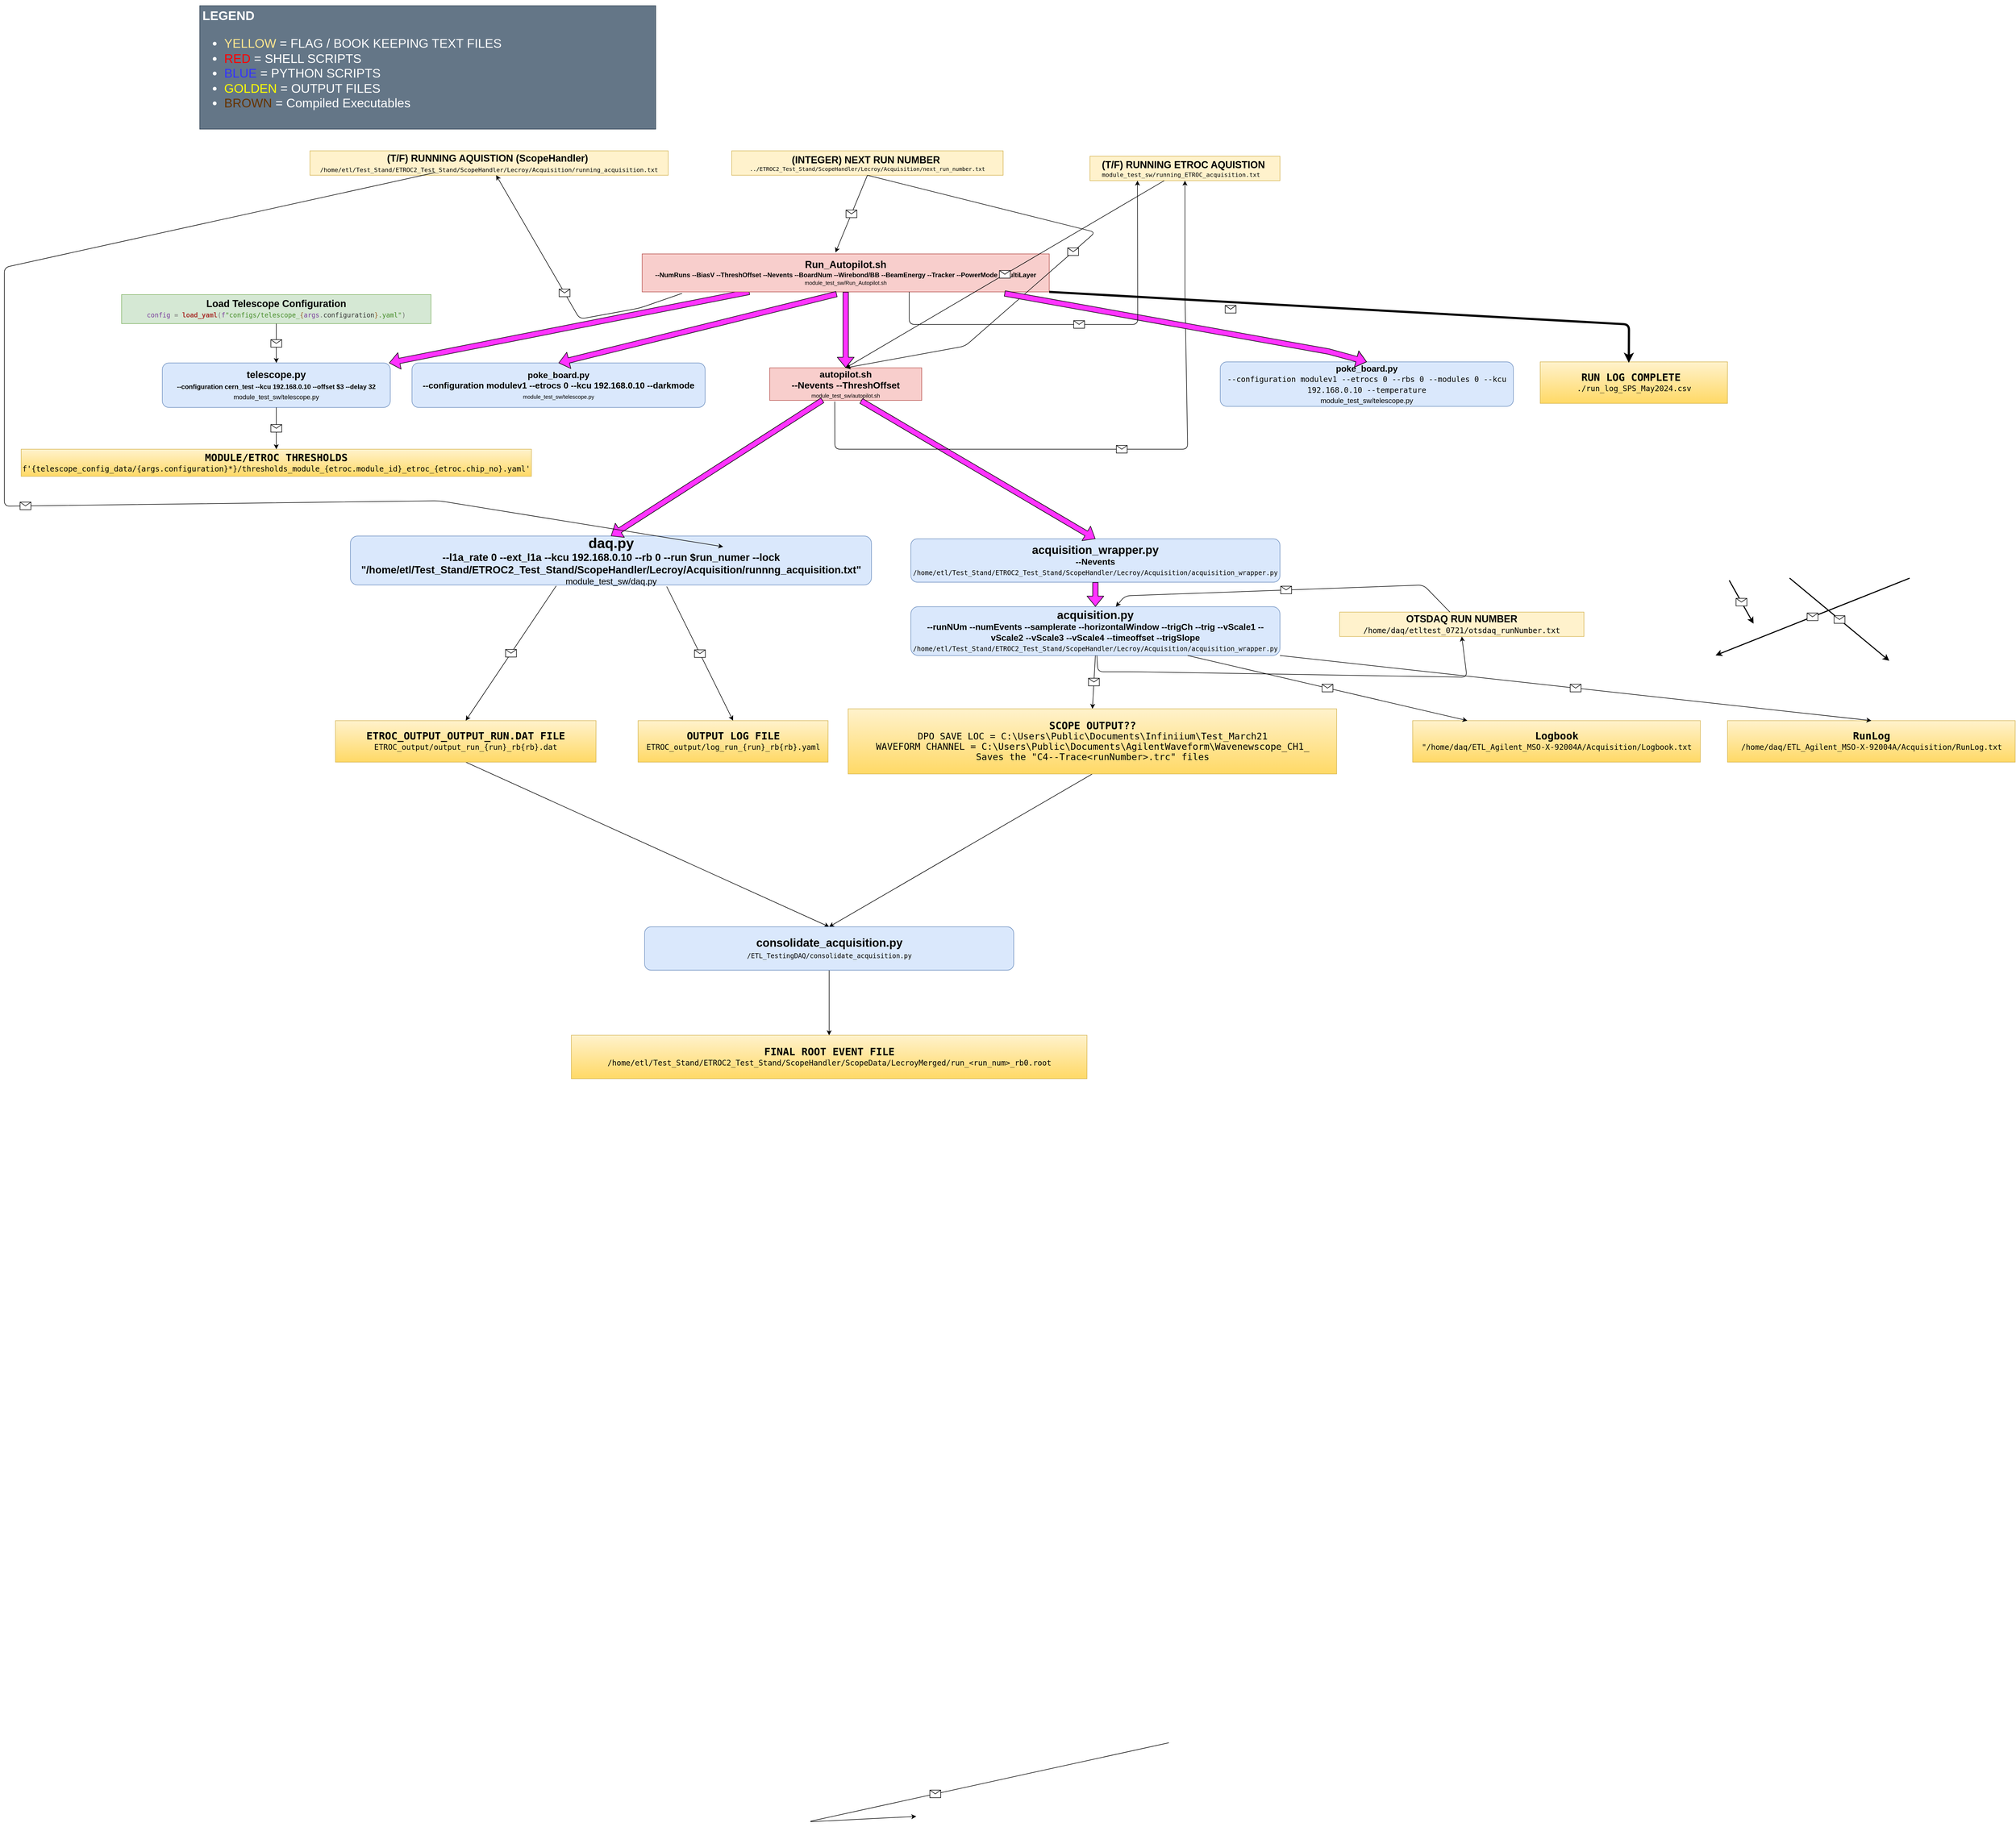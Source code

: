 <mxfile>
    <diagram id="BcdBhgSi6_46abqgLctY" name="Page-1">
        <mxGraphModel dx="5897" dy="3380" grid="1" gridSize="10" guides="1" tooltips="1" connect="1" arrows="1" fold="1" page="1" pageScale="1" pageWidth="850" pageHeight="1100" math="0" shadow="0">
            <root>
                <mxCell id="0"/>
                <mxCell id="1" parent="0"/>
                <mxCell id="17" value="" style="edgeStyle=none;html=1;fontSize=10;fontColor=#000000;shape=flexArrow;fillColor=#FF33FF;" parent="1" source="3" target="4" edge="1">
                    <mxGeometry relative="1" as="geometry"/>
                </mxCell>
                <mxCell id="3" value="&lt;b style=&quot;font-size: 18px;&quot;&gt;Run_Autopilot.sh &lt;br&gt;&lt;/b&gt;&lt;b style=&quot;&quot;&gt;&lt;font style=&quot;font-size: 12px;&quot;&gt;--NumRuns --BiasV --ThreshOffset --Nevents --BoardNum --Wirebond/BB --BeamEnergy --Tracker --PowerMode --MultiLayer&lt;/font&gt;&lt;br&gt;&lt;/b&gt;&lt;font style=&quot;font-size: 10px;&quot;&gt;module_test_sw/Run_Autopilot.sh&lt;/font&gt;" style="rounded=0;whiteSpace=wrap;html=1;fillColor=#f8cecc;strokeColor=#b85450;" parent="1" vertex="1">
                    <mxGeometry x="35" y="-40" width="750" height="70" as="geometry"/>
                </mxCell>
                <mxCell id="4" value="&lt;b style=&quot;font-size: 18px;&quot;&gt;telescope.py&lt;br&gt;&lt;/b&gt;&lt;font style=&quot;font-size: 12px;&quot;&gt;&lt;b&gt;--configuration cern_test --kcu 192.168.0.10 --offset $3 --delay 32&lt;br&gt;&lt;/b&gt;module_test_sw/telescope.py&lt;/font&gt;" style="rounded=1;whiteSpace=wrap;html=1;fontSize=16;fillColor=#dae8fc;strokeColor=#6c8ebf;" parent="1" vertex="1">
                    <mxGeometry x="-849" y="161" width="420" height="82" as="geometry"/>
                </mxCell>
                <mxCell id="5" value="&lt;b&gt;poke_board.py&lt;br&gt;--configuration modulev1 --etrocs 0 --kcu 192.168.0.10 --darkmode&lt;br&gt;&lt;/b&gt;&lt;font size=&quot;1&quot;&gt;module_test_sw/telescope.py&lt;/font&gt;" style="rounded=1;whiteSpace=wrap;html=1;fontSize=16;fillColor=#dae8fc;strokeColor=#6c8ebf;" parent="1" vertex="1">
                    <mxGeometry x="-389" y="161" width="540" height="82" as="geometry"/>
                </mxCell>
                <mxCell id="9" value="" style="endArrow=classic;html=1;fontSize=15;entryX=0.5;entryY=0;entryDx=0;entryDy=0;exitX=0.478;exitY=1.057;exitDx=0;exitDy=0;exitPerimeter=0;shape=flexArrow;fillColor=#FF33FF;" parent="1" source="3" target="5" edge="1">
                    <mxGeometry width="50" height="50" relative="1" as="geometry">
                        <mxPoint x="550" y="150" as="sourcePoint"/>
                        <mxPoint x="435" y="120" as="targetPoint"/>
                        <Array as="points"/>
                    </mxGeometry>
                </mxCell>
                <mxCell id="12" value="&lt;div style=&quot;&quot;&gt;&lt;font size=&quot;1&quot; style=&quot;background-color: initial;&quot;&gt;&lt;b style=&quot;font-size: 18px;&quot;&gt;(INTEGER) NEXT RUN NUMBER&lt;/b&gt;&lt;/font&gt;&lt;font style=&quot;background-color: initial; font-size: 10px;&quot;&gt;&amp;nbsp;&amp;nbsp;&lt;/font&gt;&lt;/div&gt;&lt;font style=&quot;font-size: 10px;&quot;&gt;&lt;div style=&quot;text-align: left;&quot;&gt;&lt;span style=&quot;background-color: initial; font-family: &amp;quot;Droid Sans Mono&amp;quot;, &amp;quot;monospace&amp;quot;, monospace;&quot;&gt;../ETROC2_Test_Stand/ScopeHandler/Lecroy/Acquisition/next_run_number.txt&lt;/span&gt;&lt;/div&gt;&lt;/font&gt;" style="text;html=1;strokeColor=#d6b656;fillColor=#fff2cc;align=center;verticalAlign=middle;whiteSpace=wrap;rounded=0;fontSize=15;" parent="1" vertex="1">
                    <mxGeometry x="200" y="-230" width="500" height="45" as="geometry"/>
                </mxCell>
                <mxCell id="16" value="&lt;div style=&quot;&quot;&gt;&lt;span style=&quot;background-color: initial;&quot;&gt;&lt;font style=&quot;font-size: 18px;&quot;&gt;&lt;b&gt;Load Telescope Configuration&lt;/b&gt;&lt;/font&gt;&lt;/span&gt;&lt;/div&gt;&lt;div style=&quot;color: rgb(51, 51, 51); font-family: &amp;quot;Droid Sans Mono&amp;quot;, &amp;quot;monospace&amp;quot;, monospace; line-height: 19px; font-size: 12px;&quot;&gt;&lt;font style=&quot;font-size: 12px;&quot;&gt;&lt;span style=&quot;color: rgb(122, 62, 157);&quot;&gt;config&lt;/span&gt; &lt;span style=&quot;color: rgb(119, 119, 119);&quot;&gt;=&lt;/span&gt; &lt;span style=&quot;color: rgb(170, 55, 49); font-weight: bold;&quot;&gt;load_yaml&lt;/span&gt;&lt;span style=&quot;color: rgb(119, 119, 119);&quot;&gt;(&lt;/span&gt;&lt;span style=&quot;color: rgb(122, 62, 157);&quot;&gt;f&lt;/span&gt;&lt;span style=&quot;color: rgb(68, 140, 39);&quot;&gt;&quot;configs/telescope_&lt;/span&gt;&lt;span style=&quot;color: rgb(156, 93, 39);&quot;&gt;{&lt;/span&gt;&lt;span style=&quot;color: rgb(122, 62, 157);&quot;&gt;args&lt;/span&gt;&lt;span style=&quot;color: rgb(119, 119, 119);&quot;&gt;.&lt;/span&gt;configuration&lt;span style=&quot;color: rgb(156, 93, 39);&quot;&gt;}&lt;/span&gt;&lt;span style=&quot;color: rgb(68, 140, 39);&quot;&gt;.yaml&quot;&lt;/span&gt;&lt;span style=&quot;color: rgb(119, 119, 119);&quot;&gt;)&lt;/span&gt;&lt;/font&gt;&lt;/div&gt;" style="rounded=0;whiteSpace=wrap;html=1;labelBackgroundColor=none;fontSize=10;fillColor=#d5e8d4;strokeColor=#82b366;" parent="1" vertex="1">
                    <mxGeometry x="-924" y="35" width="570" height="53.5" as="geometry"/>
                </mxCell>
                <mxCell id="20" value="&lt;b style=&quot;font-size: 17px;&quot;&gt;autopilot.sh&lt;br&gt;--Nevents --ThreshOffset&lt;br&gt;&lt;/b&gt;&lt;font style=&quot;font-size: 10px;&quot;&gt;module_test_sw/autopilot.sh&lt;/font&gt;" style="rounded=0;whiteSpace=wrap;html=1;fillColor=#f8cecc;strokeColor=#b85450;" parent="1" vertex="1">
                    <mxGeometry x="270" y="170" width="280" height="60" as="geometry"/>
                </mxCell>
                <mxCell id="21" value="" style="endArrow=classic;html=1;fontSize=15;entryX=0.5;entryY=0;entryDx=0;entryDy=0;shape=flexArrow;fillColor=#FF33FF;" parent="1" source="3" target="20" edge="1">
                    <mxGeometry width="50" height="50" relative="1" as="geometry">
                        <mxPoint x="435" y="452" as="sourcePoint"/>
                        <mxPoint x="435" y="560" as="targetPoint"/>
                        <Array as="points"/>
                    </mxGeometry>
                </mxCell>
                <mxCell id="22" value="&lt;b style=&quot;font-size: 19px;&quot;&gt;&lt;font style=&quot;font-size: 26px;&quot;&gt;daq.py&lt;/font&gt;&lt;br&gt;&lt;span style=&quot;&quot;&gt;--l1a_rate 0 --ext_l1a --kcu 192.168.0.10 --rb 0 --run $run_numer --lock &lt;/span&gt;&lt;font style=&quot;font-size: 19px;&quot;&gt;&quot;/home/etl/Test_Stand/ETROC2_Test_Stand/ScopeHandler/Lecroy/Acquisition/runnng_acquisition.txt&quot;&lt;/font&gt;&lt;br&gt;&lt;/b&gt;&lt;font style=&quot;font-size: 16px;&quot;&gt;module_test_sw/daq.py&lt;/font&gt;" style="rounded=1;whiteSpace=wrap;html=1;fontSize=16;fillColor=#dae8fc;strokeColor=#6c8ebf;" parent="1" vertex="1">
                    <mxGeometry x="-502.5" y="480" width="960" height="90.25" as="geometry"/>
                </mxCell>
                <mxCell id="23" value="" style="endArrow=classic;html=1;fontSize=15;entryX=0.5;entryY=0;entryDx=0;entryDy=0;exitX=0.348;exitY=0.994;exitDx=0;exitDy=0;exitPerimeter=0;shape=flexArrow;fillColor=#FF33FF;" parent="1" source="20" target="22" edge="1">
                    <mxGeometry width="50" height="50" relative="1" as="geometry">
                        <mxPoint x="425" y="710" as="sourcePoint"/>
                        <mxPoint x="425" y="780" as="targetPoint"/>
                        <Array as="points"/>
                    </mxGeometry>
                </mxCell>
                <mxCell id="25" value="&lt;b&gt;&lt;font style=&quot;font-size: 21px;&quot;&gt;acquisition_wrapper.py&lt;br&gt;&lt;/font&gt;--Nevents&lt;/b&gt;&lt;br&gt;&lt;div style=&quot;font-family: &amp;quot;Droid Sans Mono&amp;quot;, &amp;quot;monospace&amp;quot;, monospace; line-height: 19px;&quot;&gt;&lt;font style=&quot;font-size: 12px;&quot;&gt;/home/etl/Test_Stand/ETROC2_Test_Stand/ScopeHandler/Lecroy/Acquisition/acquisition_wrapper.py&lt;/font&gt;&lt;/div&gt;" style="rounded=1;whiteSpace=wrap;html=1;fontSize=16;fillColor=#dae8fc;strokeColor=#6c8ebf;" parent="1" vertex="1">
                    <mxGeometry x="530" y="485.12" width="680" height="80" as="geometry"/>
                </mxCell>
                <mxCell id="26" value="" style="endArrow=classic;html=1;fontSize=14;fontColor=#000000;entryX=0.5;entryY=0;entryDx=0;entryDy=0;exitX=0.601;exitY=1.014;exitDx=0;exitDy=0;exitPerimeter=0;shape=flexArrow;fillColor=#FF33FF;" parent="1" source="20" target="25" edge="1">
                    <mxGeometry width="50" height="50" relative="1" as="geometry">
                        <mxPoint x="580" y="750" as="sourcePoint"/>
                        <mxPoint x="440" y="840" as="targetPoint"/>
                    </mxGeometry>
                </mxCell>
                <mxCell id="30" value="&lt;div style=&quot;font-family: &amp;quot;Droid Sans Mono&amp;quot;, &amp;quot;monospace&amp;quot;, monospace; line-height: 19px;&quot;&gt;&lt;div style=&quot;&quot;&gt;&lt;b&gt;&lt;font style=&quot;font-size: 19px;&quot;&gt;MODULE/ETROC THRESHOLDS&lt;/font&gt;&lt;/b&gt;&lt;/div&gt;&lt;div style=&quot;font-weight: normal;&quot;&gt;f'{telescope_config_data/{args.configuration}*}/thresholds_module_{etroc.module_id}_etroc_{etroc.chip_no}.yaml'&lt;/div&gt;&lt;/div&gt;" style="rounded=0;whiteSpace=wrap;html=1;labelBackgroundColor=none;fontSize=14;fillColor=#fff2cc;strokeColor=#d6b656;gradientColor=#ffd966;" parent="1" vertex="1">
                    <mxGeometry x="-1109" y="320" width="940" height="50" as="geometry"/>
                </mxCell>
                <mxCell id="34" value="&lt;div style=&quot;&quot;&gt;&lt;font style=&quot;background-color: initial; font-size: 18px;&quot;&gt;&lt;b&gt;(T/F) RUNNING ETROC AQUISTION&lt;/b&gt;&lt;/font&gt;&lt;font style=&quot;background-color: initial; font-size: 10px;&quot;&gt;&amp;nbsp;&amp;nbsp;&lt;/font&gt;&lt;/div&gt;&lt;font size=&quot;1&quot; style=&quot;&quot;&gt;&lt;div style=&quot;text-align: left;&quot;&gt;&lt;span style=&quot;background-color: initial; font-family: &amp;quot;Droid Sans Mono&amp;quot;, &amp;quot;monospace&amp;quot;, monospace; font-size: 11px;&quot;&gt;module_test_sw/running_ETROC_acquisition.txt&lt;/span&gt;&lt;/div&gt;&lt;/font&gt;" style="text;html=1;strokeColor=#d6b656;fillColor=#fff2cc;align=center;verticalAlign=middle;whiteSpace=wrap;rounded=0;fontSize=15;" parent="1" vertex="1">
                    <mxGeometry x="860" y="-220" width="350" height="45" as="geometry"/>
                </mxCell>
                <mxCell id="183" style="edgeStyle=none;html=1;exitX=0.5;exitY=1;exitDx=0;exitDy=0;entryX=0.5;entryY=0;entryDx=0;entryDy=0;" edge="1" parent="1" source="36" target="179">
                    <mxGeometry relative="1" as="geometry"/>
                </mxCell>
                <mxCell id="36" value="&lt;div style=&quot;font-family: &amp;quot;Droid Sans Mono&amp;quot;, &amp;quot;monospace&amp;quot;, monospace; line-height: 19px;&quot;&gt;&lt;div style=&quot;&quot;&gt;&lt;span style=&quot;background-color: initial;&quot;&gt;&lt;span style=&quot;font-size: 19px;&quot;&gt;&lt;b&gt;ETROC_OUTPUT_OUTPUT_RUN.DAT FILE&lt;/b&gt;&lt;/span&gt;&lt;/span&gt;&lt;/div&gt;&lt;div style=&quot;&quot;&gt;ETROC_output/output_run_{run}_rb{rb}.dat&lt;/div&gt;&lt;/div&gt;" style="rounded=0;whiteSpace=wrap;html=1;labelBackgroundColor=none;fontSize=14;fillColor=#fff2cc;strokeColor=#d6b656;gradientColor=#ffd966;" parent="1" vertex="1">
                    <mxGeometry x="-530" y="820.24" width="480" height="76.5" as="geometry"/>
                </mxCell>
                <mxCell id="39" value="&lt;div style=&quot;font-family: &amp;quot;Droid Sans Mono&amp;quot;, &amp;quot;monospace&amp;quot;, monospace; line-height: 19px;&quot;&gt;&lt;div style=&quot;&quot;&gt;&lt;span style=&quot;background-color: initial;&quot;&gt;&lt;span style=&quot;font-size: 19px;&quot;&gt;&lt;b&gt;OUTPUT LOG FILE&lt;/b&gt;&lt;/span&gt;&lt;/span&gt;&lt;/div&gt;&lt;div style=&quot;&quot;&gt;ETROC_output/log_run_{run}_rb{rb}.yaml&lt;/div&gt;&lt;/div&gt;" style="rounded=0;whiteSpace=wrap;html=1;labelBackgroundColor=none;fontSize=14;fillColor=#fff2cc;strokeColor=#d6b656;gradientColor=#ffd966;" parent="1" vertex="1">
                    <mxGeometry x="27.5" y="820.24" width="350" height="76.5" as="geometry"/>
                </mxCell>
                <mxCell id="41" value="" style="endArrow=classic;html=1;fontSize=17;fontColor=#000000;exitX=0.5;exitY=1;exitDx=0;exitDy=0;entryX=0.475;entryY=-0.04;entryDx=0;entryDy=0;entryPerimeter=0;" parent="1" source="12" target="3" edge="1">
                    <mxGeometry relative="1" as="geometry">
                        <mxPoint x="430" y="-150" as="sourcePoint"/>
                        <mxPoint x="530" y="-150" as="targetPoint"/>
                    </mxGeometry>
                </mxCell>
                <mxCell id="42" value="" style="shape=message;html=1;outlineConnect=0;labelBackgroundColor=none;fontSize=17;fontColor=#000000;" parent="41" vertex="1">
                    <mxGeometry width="20" height="14" relative="1" as="geometry">
                        <mxPoint x="-10" y="-7" as="offset"/>
                    </mxGeometry>
                </mxCell>
                <mxCell id="43" value="" style="endArrow=classic;html=1;fontSize=17;fontColor=#000000;exitX=0.5;exitY=1;exitDx=0;exitDy=0;entryX=0.5;entryY=0;entryDx=0;entryDy=0;" parent="1" source="16" target="4" edge="1">
                    <mxGeometry relative="1" as="geometry">
                        <mxPoint x="-260" y="60" as="sourcePoint"/>
                        <mxPoint x="-260" y="180" as="targetPoint"/>
                    </mxGeometry>
                </mxCell>
                <mxCell id="44" value="" style="shape=message;html=1;outlineConnect=0;labelBackgroundColor=none;fontSize=17;fontColor=#000000;" parent="43" vertex="1">
                    <mxGeometry width="20" height="14" relative="1" as="geometry">
                        <mxPoint x="-10" y="-7" as="offset"/>
                    </mxGeometry>
                </mxCell>
                <mxCell id="45" value="" style="endArrow=classic;html=1;fontSize=17;fontColor=#000000;exitX=0.5;exitY=1;exitDx=0;exitDy=0;entryX=0.5;entryY=0;entryDx=0;entryDy=0;" parent="1" source="4" target="30" edge="1">
                    <mxGeometry relative="1" as="geometry">
                        <mxPoint x="-280" y="408.75" as="sourcePoint"/>
                        <mxPoint x="-200" y="480" as="targetPoint"/>
                    </mxGeometry>
                </mxCell>
                <mxCell id="46" value="" style="shape=message;html=1;outlineConnect=0;labelBackgroundColor=none;fontSize=17;fontColor=#000000;" parent="45" vertex="1">
                    <mxGeometry width="20" height="14" relative="1" as="geometry">
                        <mxPoint x="-10" y="-7" as="offset"/>
                    </mxGeometry>
                </mxCell>
                <mxCell id="47" value="" style="endArrow=classic;html=1;fontSize=17;fontColor=#000000;exitX=0.395;exitY=1.018;exitDx=0;exitDy=0;exitPerimeter=0;entryX=0.5;entryY=0;entryDx=0;entryDy=0;" parent="1" source="22" target="36" edge="1">
                    <mxGeometry relative="1" as="geometry">
                        <mxPoint x="-563" y="630.24" as="sourcePoint"/>
                        <mxPoint x="-463" y="630.24" as="targetPoint"/>
                    </mxGeometry>
                </mxCell>
                <mxCell id="48" value="" style="shape=message;html=1;outlineConnect=0;labelBackgroundColor=none;fontSize=17;fontColor=#000000;" parent="47" vertex="1">
                    <mxGeometry width="20" height="14" relative="1" as="geometry">
                        <mxPoint x="-10" y="-7" as="offset"/>
                    </mxGeometry>
                </mxCell>
                <mxCell id="49" value="" style="endArrow=classic;html=1;fontSize=17;fontColor=#000000;exitX=0.607;exitY=1.031;exitDx=0;exitDy=0;exitPerimeter=0;entryX=0.5;entryY=0;entryDx=0;entryDy=0;" parent="1" source="22" target="39" edge="1">
                    <mxGeometry relative="1" as="geometry">
                        <mxPoint x="-203.8" y="561.864" as="sourcePoint"/>
                        <mxPoint x="-333" y="680.24" as="targetPoint"/>
                    </mxGeometry>
                </mxCell>
                <mxCell id="50" value="" style="shape=message;html=1;outlineConnect=0;labelBackgroundColor=none;fontSize=17;fontColor=#000000;" parent="49" vertex="1">
                    <mxGeometry width="20" height="14" relative="1" as="geometry">
                        <mxPoint x="-10" y="-7" as="offset"/>
                    </mxGeometry>
                </mxCell>
                <mxCell id="51" value="" style="endArrow=classic;html=1;fontSize=17;fontColor=#000000;exitX=0.5;exitY=1;exitDx=0;exitDy=0;entryX=0.5;entryY=0;entryDx=0;entryDy=0;" parent="1" source="12" target="20" edge="1">
                    <mxGeometry relative="1" as="geometry">
                        <mxPoint x="490" y="260" as="sourcePoint"/>
                        <mxPoint x="590" y="260" as="targetPoint"/>
                        <Array as="points">
                            <mxPoint x="870" y="-80"/>
                            <mxPoint x="630" y="130"/>
                        </Array>
                    </mxGeometry>
                </mxCell>
                <mxCell id="52" value="" style="shape=message;html=1;outlineConnect=0;labelBackgroundColor=none;fontSize=17;fontColor=#000000;" parent="51" vertex="1">
                    <mxGeometry width="20" height="14" relative="1" as="geometry">
                        <mxPoint x="-10" y="-7" as="offset"/>
                    </mxGeometry>
                </mxCell>
                <mxCell id="53" value="" style="endArrow=classic;html=1;fontSize=17;fontColor=#000000;entryX=0.5;entryY=0;entryDx=0;entryDy=0;" parent="1" source="34" target="20" edge="1">
                    <mxGeometry relative="1" as="geometry">
                        <mxPoint x="590" y="130" as="sourcePoint"/>
                        <mxPoint x="690" y="130" as="targetPoint"/>
                        <Array as="points"/>
                    </mxGeometry>
                </mxCell>
                <mxCell id="54" value="" style="shape=message;html=1;outlineConnect=0;labelBackgroundColor=none;fontSize=17;fontColor=#000000;" parent="53" vertex="1">
                    <mxGeometry width="20" height="14" relative="1" as="geometry">
                        <mxPoint x="-10" y="-7" as="offset"/>
                    </mxGeometry>
                </mxCell>
                <mxCell id="55" value="&lt;div style=&quot;&quot;&gt;&lt;font style=&quot;background-color: initial; font-size: 18px;&quot;&gt;&lt;b&gt;(T/F) RUNNING AQUISTION (ScopeHandler)&lt;/b&gt;&lt;/font&gt;&lt;font style=&quot;background-color: initial; font-size: 10px;&quot;&gt;&amp;nbsp;&amp;nbsp;&lt;/font&gt;&lt;/div&gt;&lt;div style=&quot;text-align: left;&quot;&gt;&lt;font face=&quot;Droid Sans Mono, monospace, monospace&quot;&gt;&lt;span style=&quot;font-size: 11px;&quot;&gt;/home/etl/Test_Stand/ETROC2_Test_Stand/ScopeHandler/Lecroy/Acquisition/running_acquisition.txt&lt;/span&gt;&lt;/font&gt;&lt;/div&gt;" style="text;html=1;strokeColor=#d6b656;fillColor=#fff2cc;align=center;verticalAlign=middle;whiteSpace=wrap;rounded=0;fontSize=15;" parent="1" vertex="1">
                    <mxGeometry x="-577" y="-230" width="660" height="45" as="geometry"/>
                </mxCell>
                <mxCell id="56" value="" style="endArrow=classic;html=1;fontSize=17;fontColor=#000000;exitX=0.5;exitY=1;exitDx=0;exitDy=0;" parent="1" edge="1">
                    <mxGeometry relative="1" as="geometry">
                        <mxPoint x="-346" y="-190" as="sourcePoint"/>
                        <mxPoint x="184.367" y="499.76" as="targetPoint"/>
                        <Array as="points">
                            <mxPoint x="-1140" y="-15"/>
                            <mxPoint x="-1140" y="350"/>
                            <mxPoint x="-1140" y="425"/>
                            <mxPoint x="-339" y="415"/>
                        </Array>
                    </mxGeometry>
                </mxCell>
                <mxCell id="57" value="" style="shape=message;html=1;outlineConnect=0;labelBackgroundColor=none;fontSize=17;fontColor=#000000;" parent="56" vertex="1">
                    <mxGeometry width="20" height="14" relative="1" as="geometry">
                        <mxPoint x="-10" y="-7" as="offset"/>
                    </mxGeometry>
                </mxCell>
                <mxCell id="64" value="&lt;b&gt;&lt;font style=&quot;font-size: 21px;&quot;&gt;acquisition.py&lt;br&gt;&lt;/font&gt;--runNUm --numEvents --samplerate --horizontalWindow --trigCh --trig --vScale1 --vScale2 --vScale3 --vScale4 --timeoffset --trigSlope&lt;/b&gt;&lt;br&gt;&lt;div style=&quot;font-family: &amp;quot;Droid Sans Mono&amp;quot;, &amp;quot;monospace&amp;quot;, monospace; line-height: 19px;&quot;&gt;&lt;font style=&quot;font-size: 12px;&quot;&gt;/home/etl/Test_Stand/ETROC2_Test_Stand/ScopeHandler/Lecroy/Acquisition/acquisition_wrapper.py&lt;/font&gt;&lt;/div&gt;" style="rounded=1;whiteSpace=wrap;html=1;fontSize=16;fillColor=#dae8fc;strokeColor=#6c8ebf;" parent="1" vertex="1">
                    <mxGeometry x="530" y="610.24" width="680" height="90" as="geometry"/>
                </mxCell>
                <mxCell id="65" value="" style="endArrow=classic;html=1;fontSize=12;fontColor=#000000;exitX=0.5;exitY=1;exitDx=0;exitDy=0;entryX=0.5;entryY=0;entryDx=0;entryDy=0;shape=flexArrow;fillColor=#FF33FF;" parent="1" source="25" target="64" edge="1">
                    <mxGeometry width="50" height="50" relative="1" as="geometry">
                        <mxPoint x="437" y="350.24" as="sourcePoint"/>
                        <mxPoint x="487" y="300.24" as="targetPoint"/>
                    </mxGeometry>
                </mxCell>
                <mxCell id="66" value="&lt;div style=&quot;&quot;&gt;&lt;span style=&quot;text-align: left; background-color: initial; font-size: 18px;&quot;&gt;&lt;b&gt;OTSDAQ RUN NUMBER&lt;/b&gt;&lt;/span&gt;&lt;/div&gt;&lt;div style=&quot;&quot;&gt;&lt;div style=&quot;font-family: &amp;quot;Droid Sans Mono&amp;quot;, &amp;quot;monospace&amp;quot;, monospace; font-size: 14px; line-height: 19px;&quot;&gt;/home/daq/etltest_0721/otsdaq_runNumber.txt&lt;/div&gt;&lt;/div&gt;" style="text;html=1;strokeColor=#d6b656;fillColor=#fff2cc;align=center;verticalAlign=middle;whiteSpace=wrap;rounded=0;fontSize=15;" parent="1" vertex="1">
                    <mxGeometry x="1320" y="620.24" width="450" height="45" as="geometry"/>
                </mxCell>
                <mxCell id="69" value="" style="endArrow=classic;html=1;fontSize=22;fontColor=#000000;entryX=0.5;entryY=1;entryDx=0;entryDy=0;" parent="1" source="64" target="66" edge="1">
                    <mxGeometry relative="1" as="geometry">
                        <mxPoint x="1054.5" y="840.24" as="sourcePoint"/>
                        <mxPoint x="1724.5" y="-159.76" as="targetPoint"/>
                        <Array as="points">
                            <mxPoint x="874.5" y="730.24"/>
                            <mxPoint x="944.5" y="730.24"/>
                            <mxPoint x="1554.5" y="740.24"/>
                        </Array>
                    </mxGeometry>
                </mxCell>
                <mxCell id="70" value="" style="shape=message;html=1;outlineConnect=0;labelBackgroundColor=none;fontSize=22;fontColor=#000000;" parent="69" vertex="1">
                    <mxGeometry width="20" height="14" relative="1" as="geometry">
                        <mxPoint x="-56" y="77" as="offset"/>
                    </mxGeometry>
                </mxCell>
                <mxCell id="73" value="" style="endArrow=classic;html=1;fontSize=22;fontColor=#000000;" parent="1" source="66" target="64" edge="1">
                    <mxGeometry relative="1" as="geometry">
                        <mxPoint x="1174.5" y="30.24" as="sourcePoint"/>
                        <mxPoint x="1274.5" y="30.24" as="targetPoint"/>
                        <Array as="points">
                            <mxPoint x="1474.5" y="570.24"/>
                            <mxPoint x="924.5" y="590.24"/>
                        </Array>
                    </mxGeometry>
                </mxCell>
                <mxCell id="74" value="" style="shape=message;html=1;outlineConnect=0;labelBackgroundColor=none;fontSize=22;fontColor=#000000;" parent="73" vertex="1">
                    <mxGeometry width="20" height="14" relative="1" as="geometry">
                        <mxPoint x="-10" y="-7" as="offset"/>
                    </mxGeometry>
                </mxCell>
                <mxCell id="75" value="&lt;div style=&quot;font-family: &amp;quot;Droid Sans Mono&amp;quot;, &amp;quot;monospace&amp;quot;, monospace; line-height: 19px;&quot;&gt;&lt;div style=&quot;&quot;&gt;&lt;span style=&quot;font-size: 19px;&quot;&gt;&lt;b style=&quot;&quot;&gt;Logbook&lt;/b&gt;&lt;/span&gt;&lt;/div&gt;&lt;div style=&quot;&quot;&gt;&lt;div style=&quot;line-height: 19px;&quot;&gt;&quot;/home/daq/ETL_Agilent_MSO-X-92004A/Acquisition/Logbook.txt&lt;/div&gt;&lt;/div&gt;&lt;/div&gt;" style="rounded=0;whiteSpace=wrap;html=1;labelBackgroundColor=none;fontSize=14;fillColor=#fff2cc;strokeColor=#d6b656;gradientColor=#ffd966;" parent="1" vertex="1">
                    <mxGeometry x="1454.5" y="820.24" width="530" height="76.5" as="geometry"/>
                </mxCell>
                <mxCell id="76" value="&lt;div style=&quot;font-family: &amp;quot;Droid Sans Mono&amp;quot;, &amp;quot;monospace&amp;quot;, monospace; line-height: 19px;&quot;&gt;&lt;div style=&quot;&quot;&gt;&lt;span style=&quot;background-color: initial;&quot;&gt;&lt;span style=&quot;font-size: 19px;&quot;&gt;&lt;b&gt;RunLog&lt;/b&gt;&lt;/span&gt;&lt;/span&gt;&lt;/div&gt;&lt;div style=&quot;&quot;&gt;&lt;div style=&quot;line-height: 19px;&quot;&gt;/home/daq/ETL_Agilent_MSO-X-92004A/Acquisition/RunLog.txt&lt;/div&gt;&lt;/div&gt;&lt;/div&gt;" style="rounded=0;whiteSpace=wrap;html=1;labelBackgroundColor=none;fontSize=14;fillColor=#fff2cc;strokeColor=#d6b656;gradientColor=#ffd966;" parent="1" vertex="1">
                    <mxGeometry x="2034.5" y="820.24" width="530" height="76.5" as="geometry"/>
                </mxCell>
                <mxCell id="77" value="" style="endArrow=classic;html=1;fontSize=22;fontColor=#000000;exitX=0.75;exitY=1;exitDx=0;exitDy=0;" parent="1" source="64" target="75" edge="1">
                    <mxGeometry relative="1" as="geometry">
                        <mxPoint x="77" y="820.24" as="sourcePoint"/>
                        <mxPoint x="177" y="820.24" as="targetPoint"/>
                    </mxGeometry>
                </mxCell>
                <mxCell id="78" value="" style="shape=message;html=1;outlineConnect=0;labelBackgroundColor=none;fontSize=22;fontColor=#000000;" parent="77" vertex="1">
                    <mxGeometry width="20" height="14" relative="1" as="geometry">
                        <mxPoint x="-10" y="-7" as="offset"/>
                    </mxGeometry>
                </mxCell>
                <mxCell id="79" value="" style="endArrow=classic;html=1;fontSize=22;fontColor=#000000;exitX=1;exitY=1;exitDx=0;exitDy=0;entryX=0.5;entryY=0;entryDx=0;entryDy=0;" parent="1" source="64" target="76" edge="1">
                    <mxGeometry relative="1" as="geometry">
                        <mxPoint x="346.96" y="750.25" as="sourcePoint"/>
                        <mxPoint x="183.647" y="900.24" as="targetPoint"/>
                    </mxGeometry>
                </mxCell>
                <mxCell id="80" value="" style="shape=message;html=1;outlineConnect=0;labelBackgroundColor=none;fontSize=22;fontColor=#000000;" parent="79" vertex="1">
                    <mxGeometry width="20" height="14" relative="1" as="geometry">
                        <mxPoint x="-10" y="-7" as="offset"/>
                    </mxGeometry>
                </mxCell>
                <mxCell id="81" value="" style="endArrow=classic;html=1;fontSize=22;fontColor=#000000;exitX=0.5;exitY=1;exitDx=0;exitDy=0;entryX=0.5;entryY=0;entryDx=0;entryDy=0;" parent="1" source="64" target="85" edge="1">
                    <mxGeometry relative="1" as="geometry">
                        <mxPoint x="787" y="890.24" as="sourcePoint"/>
                        <mxPoint x="827" y="890.24" as="targetPoint"/>
                    </mxGeometry>
                </mxCell>
                <mxCell id="82" value="" style="shape=message;html=1;outlineConnect=0;labelBackgroundColor=none;fontSize=22;fontColor=#000000;" parent="81" vertex="1">
                    <mxGeometry width="20" height="14" relative="1" as="geometry">
                        <mxPoint x="-10" y="-7" as="offset"/>
                    </mxGeometry>
                </mxCell>
                <mxCell id="184" style="edgeStyle=none;html=1;exitX=0.5;exitY=1;exitDx=0;exitDy=0;entryX=0.5;entryY=0;entryDx=0;entryDy=0;" edge="1" parent="1" source="85" target="179">
                    <mxGeometry relative="1" as="geometry"/>
                </mxCell>
                <mxCell id="85" value="&lt;div style=&quot;font-family: &amp;quot;Droid Sans Mono&amp;quot;, &amp;quot;monospace&amp;quot;, monospace; line-height: 19px; font-size: 17px;&quot;&gt;&lt;div style=&quot;&quot;&gt;&lt;span style=&quot;background-color: initial;&quot;&gt;&lt;span style=&quot;font-size: 19px;&quot;&gt;&lt;b&gt;SCOPE OUTPUT??&lt;/b&gt;&lt;/span&gt;&lt;/span&gt;&lt;/div&gt;&lt;div style=&quot;&quot;&gt;&lt;div style=&quot;line-height: 19px;&quot;&gt;DPO SAVE LOC = C:\Users\Public\Documents\Infiniium\Test_March21&lt;/div&gt;&lt;div style=&quot;line-height: 19px;&quot;&gt;&lt;div style=&quot;line-height: 19px;&quot;&gt;WAVEFORM CHANNEL = C:\\Users\\Public\\Documents\\AgilentWaveform\\Wavenewscope_CH1_&lt;/div&gt;&lt;div style=&quot;line-height: 19px;&quot;&gt;Saves the &quot;C4--Trace&amp;lt;runNumber&amp;gt;.trc&quot; files&lt;/div&gt;&lt;/div&gt;&lt;/div&gt;&lt;/div&gt;" style="rounded=0;whiteSpace=wrap;html=1;labelBackgroundColor=none;fontSize=14;fillColor=#fff2cc;strokeColor=#d6b656;gradientColor=#ffd966;" parent="1" vertex="1">
                    <mxGeometry x="414.5" y="798.49" width="900" height="120" as="geometry"/>
                </mxCell>
                <mxCell id="91" value="" style="endArrow=classic;html=1;strokeWidth=2;fontSize=14;fontColor=#000000;exitX=0.366;exitY=1.055;exitDx=0;exitDy=0;exitPerimeter=0;entryX=0.5;entryY=0;entryDx=0;entryDy=0;" parent="1" target="89" edge="1">
                    <mxGeometry relative="1" as="geometry">
                        <mxPoint x="2037.72" y="561.702" as="sourcePoint"/>
                        <mxPoint x="2082.5" y="641.5" as="targetPoint"/>
                    </mxGeometry>
                </mxCell>
                <mxCell id="92" value="" style="shape=message;html=1;outlineConnect=0;labelBackgroundColor=none;fontSize=14;fontColor=#000000;" parent="91" vertex="1">
                    <mxGeometry width="20" height="14" relative="1" as="geometry">
                        <mxPoint x="-10" y="-7" as="offset"/>
                    </mxGeometry>
                </mxCell>
                <mxCell id="93" value="" style="endArrow=classic;html=1;strokeWidth=2;fontSize=14;fontColor=#000000;entryX=0.399;entryY=-0.054;entryDx=0;entryDy=0;entryPerimeter=0;exitX=0.862;exitY=1.002;exitDx=0;exitDy=0;exitPerimeter=0;" parent="1" target="90" edge="1">
                    <mxGeometry relative="1" as="geometry">
                        <mxPoint x="2370.04" y="557.72" as="sourcePoint"/>
                        <mxPoint x="2012.5" y="700" as="targetPoint"/>
                    </mxGeometry>
                </mxCell>
                <mxCell id="94" value="" style="shape=message;html=1;outlineConnect=0;labelBackgroundColor=none;fontSize=14;fontColor=#000000;" parent="93" vertex="1">
                    <mxGeometry width="20" height="14" relative="1" as="geometry">
                        <mxPoint x="-10" y="-7" as="offset"/>
                    </mxGeometry>
                </mxCell>
                <mxCell id="97" value="" style="endArrow=classic;html=1;strokeWidth=2;fontSize=14;fontColor=#000000;entryX=0.454;entryY=-0.004;entryDx=0;entryDy=0;entryPerimeter=0;" parent="1" target="95" edge="1">
                    <mxGeometry relative="1" as="geometry">
                        <mxPoint x="2148.92" y="557.57" as="sourcePoint"/>
                        <mxPoint x="2332.5" y="710" as="targetPoint"/>
                    </mxGeometry>
                </mxCell>
                <mxCell id="98" value="" style="shape=message;html=1;outlineConnect=0;labelBackgroundColor=none;fontSize=14;fontColor=#000000;" parent="97" vertex="1">
                    <mxGeometry width="20" height="14" relative="1" as="geometry">
                        <mxPoint x="-10" y="-7" as="offset"/>
                    </mxGeometry>
                </mxCell>
                <mxCell id="112" value="" style="endArrow=classic;html=1;strokeWidth=1;fontSize=14;fontColor=#000000;exitX=0.428;exitY=1.035;exitDx=0;exitDy=0;exitPerimeter=0;" parent="1" source="20" target="34" edge="1">
                    <mxGeometry relative="1" as="geometry">
                        <mxPoint x="990" y="340" as="sourcePoint"/>
                        <mxPoint x="820" y="230" as="targetPoint"/>
                        <Array as="points">
                            <mxPoint x="390" y="320"/>
                            <mxPoint x="1040" y="320"/>
                            <mxPoint x="1035" y="30"/>
                        </Array>
                    </mxGeometry>
                </mxCell>
                <mxCell id="113" value="" style="shape=message;html=1;outlineConnect=0;labelBackgroundColor=none;fontSize=14;fontColor=#000000;" parent="112" vertex="1">
                    <mxGeometry width="20" height="14" relative="1" as="geometry">
                        <mxPoint x="-10" y="-7" as="offset"/>
                    </mxGeometry>
                </mxCell>
                <mxCell id="114" value="&lt;b&gt;poke_board.py&lt;br&gt;&lt;/b&gt;&lt;span style=&quot;font-family: &amp;quot;Droid Sans Mono&amp;quot;, &amp;quot;monospace&amp;quot;, monospace; font-size: 14px;&quot;&gt;--configuration&lt;/span&gt;&lt;span style=&quot;font-family: &amp;quot;Droid Sans Mono&amp;quot;, &amp;quot;monospace&amp;quot;, monospace; font-size: 14px;&quot;&gt; &lt;/span&gt;&lt;span style=&quot;font-family: &amp;quot;Droid Sans Mono&amp;quot;, &amp;quot;monospace&amp;quot;, monospace; font-size: 14px;&quot;&gt;modulev1&lt;/span&gt;&lt;span style=&quot;font-family: &amp;quot;Droid Sans Mono&amp;quot;, &amp;quot;monospace&amp;quot;, monospace; font-size: 14px;&quot;&gt; &lt;/span&gt;&lt;span style=&quot;font-family: &amp;quot;Droid Sans Mono&amp;quot;, &amp;quot;monospace&amp;quot;, monospace; font-size: 14px;&quot;&gt;--etrocs&lt;/span&gt;&lt;span style=&quot;font-family: &amp;quot;Droid Sans Mono&amp;quot;, &amp;quot;monospace&amp;quot;, monospace; font-size: 14px;&quot;&gt; &lt;/span&gt;&lt;span style=&quot;font-family: &amp;quot;Droid Sans Mono&amp;quot;, &amp;quot;monospace&amp;quot;, monospace; font-size: 14px;&quot;&gt;0&lt;/span&gt;&lt;span style=&quot;font-family: &amp;quot;Droid Sans Mono&amp;quot;, &amp;quot;monospace&amp;quot;, monospace; font-size: 14px;&quot;&gt; &lt;/span&gt;&lt;span style=&quot;font-family: &amp;quot;Droid Sans Mono&amp;quot;, &amp;quot;monospace&amp;quot;, monospace; font-size: 14px;&quot;&gt;--rbs&lt;/span&gt;&lt;span style=&quot;font-family: &amp;quot;Droid Sans Mono&amp;quot;, &amp;quot;monospace&amp;quot;, monospace; font-size: 14px;&quot;&gt; &lt;/span&gt;&lt;span style=&quot;font-family: &amp;quot;Droid Sans Mono&amp;quot;, &amp;quot;monospace&amp;quot;, monospace; font-size: 14px;&quot;&gt;0&lt;/span&gt;&lt;span style=&quot;font-family: &amp;quot;Droid Sans Mono&amp;quot;, &amp;quot;monospace&amp;quot;, monospace; font-size: 14px;&quot;&gt; &lt;/span&gt;&lt;span style=&quot;font-family: &amp;quot;Droid Sans Mono&amp;quot;, &amp;quot;monospace&amp;quot;, monospace; font-size: 14px;&quot;&gt;--modules&lt;/span&gt;&lt;span style=&quot;font-family: &amp;quot;Droid Sans Mono&amp;quot;, &amp;quot;monospace&amp;quot;, monospace; font-size: 14px;&quot;&gt; &lt;/span&gt;&lt;span style=&quot;font-family: &amp;quot;Droid Sans Mono&amp;quot;, &amp;quot;monospace&amp;quot;, monospace; font-size: 14px;&quot;&gt;0&lt;/span&gt;&lt;span style=&quot;font-family: &amp;quot;Droid Sans Mono&amp;quot;, &amp;quot;monospace&amp;quot;, monospace; font-size: 14px;&quot;&gt; &lt;/span&gt;&lt;span style=&quot;font-family: &amp;quot;Droid Sans Mono&amp;quot;, &amp;quot;monospace&amp;quot;, monospace; font-size: 14px;&quot;&gt;--kcu&lt;/span&gt;&lt;span style=&quot;font-family: &amp;quot;Droid Sans Mono&amp;quot;, &amp;quot;monospace&amp;quot;, monospace; font-size: 14px;&quot;&gt; &lt;/span&gt;&lt;span style=&quot;font-family: &amp;quot;Droid Sans Mono&amp;quot;, &amp;quot;monospace&amp;quot;, monospace; font-size: 14px;&quot;&gt;192.168.0.10&lt;/span&gt;&lt;span style=&quot;font-family: &amp;quot;Droid Sans Mono&amp;quot;, &amp;quot;monospace&amp;quot;, monospace; font-size: 14px;&quot;&gt; &lt;/span&gt;&lt;span style=&quot;font-family: &amp;quot;Droid Sans Mono&amp;quot;, &amp;quot;monospace&amp;quot;, monospace; font-size: 14px;&quot;&gt;--temperature&lt;br&gt;&lt;/span&gt;&lt;font style=&quot;font-size: 13px;&quot;&gt;module_test_sw/telescope.py&lt;/font&gt;" style="rounded=1;whiteSpace=wrap;html=1;fontSize=16;fillColor=#dae8fc;strokeColor=#6c8ebf;" parent="1" vertex="1">
                    <mxGeometry x="1100" y="159" width="540" height="82" as="geometry"/>
                </mxCell>
                <mxCell id="115" value="" style="endArrow=classic;html=1;fontSize=14;fontColor=#000000;shape=flexArrow;fillColor=#FF33FF;entryX=0.5;entryY=0;entryDx=0;entryDy=0;exitX=0.89;exitY=1.041;exitDx=0;exitDy=0;exitPerimeter=0;" parent="1" source="3" target="114" edge="1">
                    <mxGeometry width="50" height="50" relative="1" as="geometry">
                        <mxPoint x="694.326" y="60" as="sourcePoint"/>
                        <mxPoint x="2520" y="150" as="targetPoint"/>
                        <Array as="points">
                            <mxPoint x="1300" y="140"/>
                        </Array>
                    </mxGeometry>
                </mxCell>
                <mxCell id="116" value="" style="endArrow=classic;html=1;strokeWidth=1;fontSize=13;fontColor=#000000;fillColor=none;entryX=0.25;entryY=1;entryDx=0;entryDy=0;exitX=0.656;exitY=1;exitDx=0;exitDy=0;exitPerimeter=0;" parent="1" source="3" target="34" edge="1">
                    <mxGeometry relative="1" as="geometry">
                        <mxPoint x="500" y="120" as="sourcePoint"/>
                        <mxPoint x="870" y="-40" as="targetPoint"/>
                        <Array as="points">
                            <mxPoint x="527" y="90"/>
                            <mxPoint x="800" y="90"/>
                            <mxPoint x="948" y="90"/>
                        </Array>
                    </mxGeometry>
                </mxCell>
                <mxCell id="117" value="" style="shape=message;html=1;outlineConnect=0;labelBackgroundColor=none;fontSize=13;fontColor=#000000;" parent="116" vertex="1">
                    <mxGeometry width="20" height="14" relative="1" as="geometry">
                        <mxPoint x="-10" y="-7" as="offset"/>
                    </mxGeometry>
                </mxCell>
                <mxCell id="120" value="" style="endArrow=classic;html=1;strokeWidth=1;fontSize=13;fontColor=#000000;fillColor=none;exitX=0.098;exitY=1.039;exitDx=0;exitDy=0;exitPerimeter=0;" parent="1" source="3" target="55" edge="1">
                    <mxGeometry relative="1" as="geometry">
                        <mxPoint x="-80" y="120" as="sourcePoint"/>
                        <mxPoint x="-130" y="100" as="targetPoint"/>
                        <Array as="points">
                            <mxPoint x="30" y="60"/>
                            <mxPoint x="-80" y="80"/>
                        </Array>
                    </mxGeometry>
                </mxCell>
                <mxCell id="121" value="" style="shape=message;html=1;outlineConnect=0;labelBackgroundColor=none;fontSize=13;fontColor=#000000;" parent="120" vertex="1">
                    <mxGeometry width="20" height="14" relative="1" as="geometry">
                        <mxPoint x="-10" y="-7" as="offset"/>
                    </mxGeometry>
                </mxCell>
                <mxCell id="128" value="&lt;h1 style=&quot;font-size: 23px;&quot;&gt;&lt;span style=&quot;background-color: initial;&quot;&gt;&lt;font style=&quot;font-size: 23px;&quot;&gt;LEGEND&lt;/font&gt;&lt;/span&gt;&lt;/h1&gt;&lt;h1 style=&quot;font-size: 23px;&quot;&gt;&lt;ul&gt;&lt;li&gt;&lt;span style=&quot;font-weight: 400;&quot;&gt;&lt;font style=&quot;font-size: 23px;&quot;&gt;&lt;font style=&quot;font-size: 23px;&quot; color=&quot;#ffe78f&quot;&gt;YELLOW&lt;/font&gt; = FLAG / BOOK KEEPING TEXT FILES&lt;/font&gt;&lt;/span&gt;&lt;/li&gt;&lt;li&gt;&lt;font style=&quot;font-size: 23px;&quot;&gt;&lt;font style=&quot;background-color: initial; font-weight: 400; font-size: 23px;&quot; color=&quot;#ff0000&quot;&gt;RED&lt;/font&gt;&lt;span style=&quot;background-color: initial; font-weight: 400;&quot;&gt; = SHELL SCRIPTS&lt;/span&gt;&lt;/font&gt;&lt;/li&gt;&lt;li&gt;&lt;span style=&quot;font-weight: 400;&quot;&gt;&lt;font style=&quot;font-size: 23px;&quot;&gt;&lt;font style=&quot;font-size: 23px;&quot; color=&quot;#3333ff&quot;&gt;BLUE&lt;/font&gt; = PYTHON SCRIPTS&lt;/font&gt;&lt;/span&gt;&lt;/li&gt;&lt;li&gt;&lt;span style=&quot;font-weight: 400;&quot;&gt;&lt;font style=&quot;font-size: 23px;&quot;&gt;&lt;font style=&quot;font-size: 23px;&quot; color=&quot;#ffff00&quot;&gt;GOLDEN&lt;/font&gt; = OUTPUT FILES&lt;/font&gt;&lt;/span&gt;&lt;/li&gt;&lt;li&gt;&lt;span style=&quot;font-weight: 400;&quot;&gt;&lt;font style=&quot;font-size: 23px;&quot;&gt;&lt;font color=&quot;#663300&quot;&gt;BROWN&lt;/font&gt; = Compiled Executables&lt;/font&gt;&lt;/span&gt;&lt;/li&gt;&lt;/ul&gt;&lt;/h1&gt;" style="text;html=1;strokeColor=#314354;fillColor=#647687;spacing=5;spacingTop=-20;whiteSpace=wrap;overflow=hidden;rounded=0;labelBackgroundColor=none;fontSize=13;fontColor=#ffffff;align=left;" parent="1" vertex="1">
                    <mxGeometry x="-780" y="-497.5" width="840" height="227.5" as="geometry"/>
                </mxCell>
                <mxCell id="129" value="&lt;div style=&quot;font-family: &amp;quot;Droid Sans Mono&amp;quot;, &amp;quot;monospace&amp;quot;, monospace; line-height: 19px;&quot;&gt;&lt;div style=&quot;&quot;&gt;&lt;span style=&quot;background-color: initial;&quot;&gt;&lt;span style=&quot;font-size: 19px;&quot;&gt;&lt;b&gt;RUN LOG COMPLETE&amp;nbsp;&lt;/b&gt;&lt;/span&gt;&lt;/span&gt;&lt;/div&gt;&lt;div style=&quot;&quot;&gt;./run_log_SPS_May2024.csv&lt;/div&gt;&lt;/div&gt;" style="rounded=0;whiteSpace=wrap;html=1;labelBackgroundColor=none;fontSize=14;fillColor=#fff2cc;strokeColor=#d6b656;gradientColor=#ffd966;" parent="1" vertex="1">
                    <mxGeometry x="1689.5" y="159" width="345" height="76.5" as="geometry"/>
                </mxCell>
                <mxCell id="133" value="" style="endArrow=classic;html=1;strokeWidth=4;fontSize=23;fontColor=#FFFF00;fillColor=none;entryX=0.473;entryY=0.023;entryDx=0;entryDy=0;entryPerimeter=0;exitX=1;exitY=1;exitDx=0;exitDy=0;" parent="1" source="3" target="129" edge="1">
                    <mxGeometry relative="1" as="geometry">
                        <mxPoint x="1780" y="30" as="sourcePoint"/>
                        <mxPoint x="2570" y="-10" as="targetPoint"/>
                        <Array as="points">
                            <mxPoint x="1853" y="90"/>
                        </Array>
                    </mxGeometry>
                </mxCell>
                <mxCell id="134" value="" style="shape=message;html=1;outlineConnect=0;labelBackgroundColor=none;fontSize=23;fontColor=#FFFF00;" parent="133" vertex="1">
                    <mxGeometry width="20" height="14" relative="1" as="geometry">
                        <mxPoint x="-245" y="-7" as="offset"/>
                    </mxGeometry>
                </mxCell>
                <mxCell id="171" value="&lt;div style=&quot;font-family: &amp;quot;Droid Sans Mono&amp;quot;, &amp;quot;monospace&amp;quot;, monospace; line-height: 19px;&quot;&gt;&lt;div style=&quot;&quot;&gt;&lt;span style=&quot;font-size: 19px;&quot;&gt;&lt;b style=&quot;&quot;&gt;FINAL ROOT EVENT FILE&lt;/b&gt;&lt;/span&gt;&lt;/div&gt;&lt;div style=&quot;&quot;&gt;&lt;div style=&quot;line-height: 19px;&quot;&gt;/home/etl/Test_Stand/ETROC2_Test_Stand/ScopeHandler/ScopeData/LecroyMerged/run_&amp;lt;run_num&amp;gt;_rb0.root&lt;/div&gt;&lt;/div&gt;&lt;/div&gt;" style="rounded=0;whiteSpace=wrap;html=1;labelBackgroundColor=none;fontSize=14;fillColor=#fff2cc;strokeColor=#d6b656;gradientColor=#ffd966;" parent="1" vertex="1">
                    <mxGeometry x="-95.5" y="1400.24" width="950" height="80" as="geometry"/>
                </mxCell>
                <mxCell id="172" value="" style="endArrow=classic;html=1;fontColor=#000000;exitX=0.5;exitY=1;exitDx=0;exitDy=0;" parent="1" source="179" target="171" edge="1">
                    <mxGeometry width="50" height="50" relative="1" as="geometry">
                        <mxPoint x="379.5" y="1550.24" as="sourcePoint"/>
                        <mxPoint x="334.5" y="1698.24" as="targetPoint"/>
                    </mxGeometry>
                </mxCell>
                <mxCell id="177" value="" style="endArrow=classic;html=1;fontColor=#000000;exitX=0.171;exitY=1.011;exitDx=0;exitDy=0;exitPerimeter=0;" parent="1" target="173" edge="1">
                    <mxGeometry relative="1" as="geometry">
                        <mxPoint x="1005.35" y="2704.222" as="sourcePoint"/>
                        <mxPoint x="540" y="2840" as="targetPoint"/>
                        <Array as="points">
                            <mxPoint x="340" y="2850"/>
                        </Array>
                    </mxGeometry>
                </mxCell>
                <mxCell id="178" value="" style="shape=message;html=1;outlineConnect=0;labelBackgroundColor=none;fontColor=#000000;" parent="177" vertex="1">
                    <mxGeometry width="20" height="14" relative="1" as="geometry">
                        <mxPoint x="-10" y="-7" as="offset"/>
                    </mxGeometry>
                </mxCell>
                <mxCell id="179" value="&lt;b&gt;&lt;font style=&quot;font-size: 21px;&quot;&gt;consolidate_acquisition.py&lt;/font&gt;&lt;/b&gt;&lt;br&gt;&lt;div style=&quot;font-family: &amp;quot;Droid Sans Mono&amp;quot;, &amp;quot;monospace&amp;quot;, monospace; line-height: 19px;&quot;&gt;&lt;font style=&quot;font-size: 12px;&quot;&gt;/ETL_TestingDAQ/consolidate_acquisition.py&lt;/font&gt;&lt;/div&gt;" style="rounded=1;whiteSpace=wrap;html=1;fontSize=16;fillColor=#dae8fc;strokeColor=#6c8ebf;" vertex="1" parent="1">
                    <mxGeometry x="39.5" y="1200.24" width="680" height="80" as="geometry"/>
                </mxCell>
            </root>
        </mxGraphModel>
    </diagram>
</mxfile>